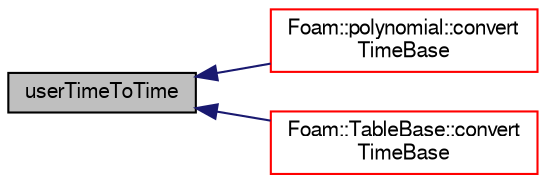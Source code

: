 digraph "userTimeToTime"
{
  bgcolor="transparent";
  edge [fontname="FreeSans",fontsize="10",labelfontname="FreeSans",labelfontsize="10"];
  node [fontname="FreeSans",fontsize="10",shape=record];
  rankdir="LR";
  Node5 [label="userTimeToTime",height=0.2,width=0.4,color="black", fillcolor="grey75", style="filled", fontcolor="black"];
  Node5 -> Node6 [dir="back",color="midnightblue",fontsize="10",style="solid",fontname="FreeSans"];
  Node6 [label="Foam::polynomial::convert\lTimeBase",height=0.2,width=0.4,color="red",URL="$a27666.html#af4b04bcaf124d852d36e028312c3c9a6",tooltip="Convert time. "];
  Node5 -> Node8 [dir="back",color="midnightblue",fontsize="10",style="solid",fontname="FreeSans"];
  Node8 [label="Foam::TableBase::convert\lTimeBase",height=0.2,width=0.4,color="red",URL="$a27674.html#af4b04bcaf124d852d36e028312c3c9a6",tooltip="Convert time. "];
}
